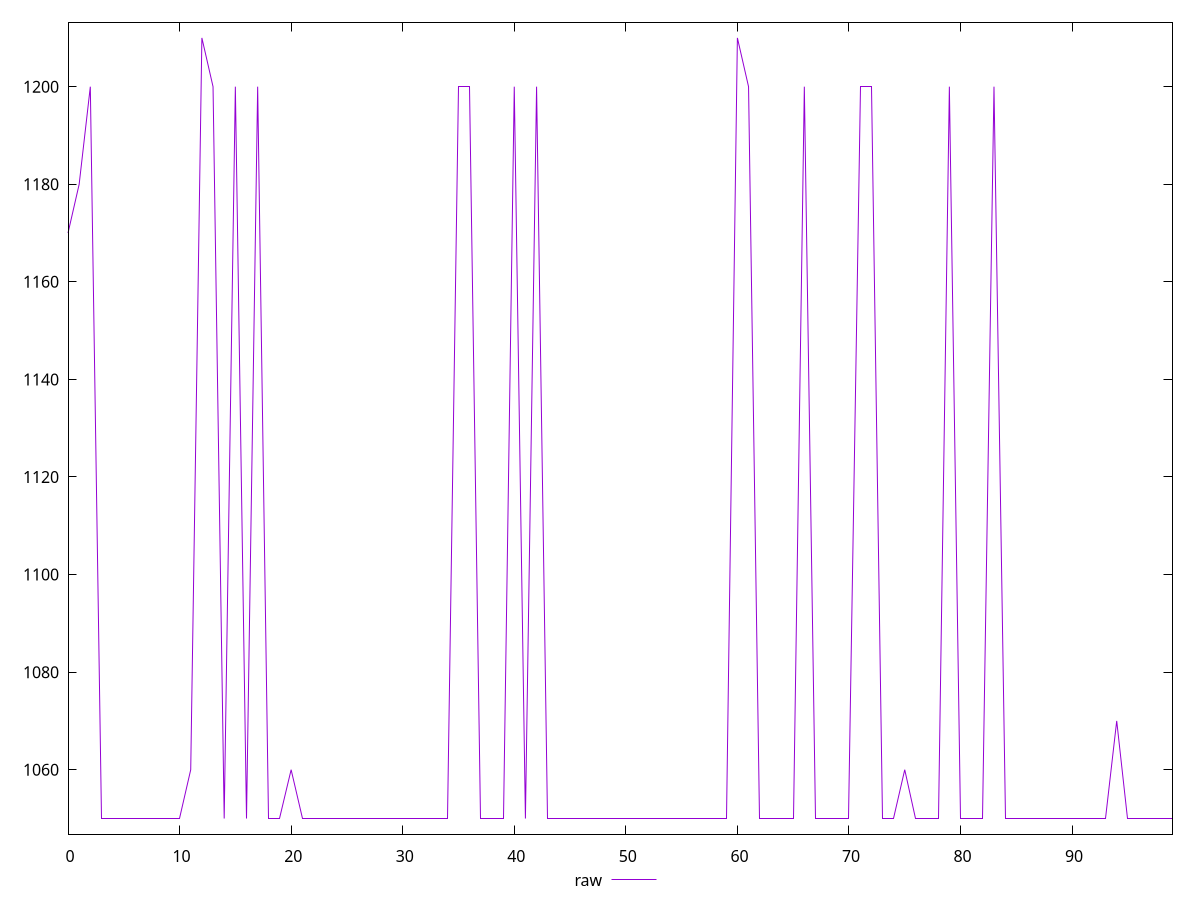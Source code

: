 reset

$raw <<EOF
0 1170
1 1180
2 1200
3 1050
4 1050
5 1050
6 1050
7 1050
8 1050
9 1050
10 1050
11 1060
12 1210
13 1200
14 1050
15 1200
16 1050
17 1200
18 1050
19 1050
20 1060
21 1050
22 1050
23 1050
24 1050
25 1050
26 1050
27 1050
28 1050
29 1050
30 1050
31 1050
32 1050
33 1050
34 1050
35 1200
36 1200
37 1050
38 1050
39 1050
40 1200
41 1050
42 1200
43 1050
44 1050
45 1050
46 1050
47 1050
48 1050
49 1050
50 1050
51 1050
52 1050
53 1050
54 1050
55 1050
56 1050
57 1050
58 1050
59 1050
60 1210
61 1200
62 1050
63 1050
64 1050
65 1050
66 1200
67 1050
68 1050
69 1050
70 1050
71 1200
72 1200
73 1050
74 1050
75 1060
76 1050
77 1050
78 1050
79 1200
80 1050
81 1050
82 1050
83 1200
84 1050
85 1050
86 1050
87 1050
88 1050
89 1050
90 1050
91 1050
92 1050
93 1050
94 1070
95 1050
96 1050
97 1050
98 1050
99 1050
EOF

set key outside below
set xrange [0:99]
set yrange [1046.8:1213.2]
set trange [1046.8:1213.2]
set terminal svg size 640, 500 enhanced background rgb 'white'
set output "report_00019_2021-02-10T18-14-37.922Z//unused-javascript/samples/pages+cached+noadtech+nomedia+nocss/raw/values.svg"

plot $raw title "raw" with line

reset

